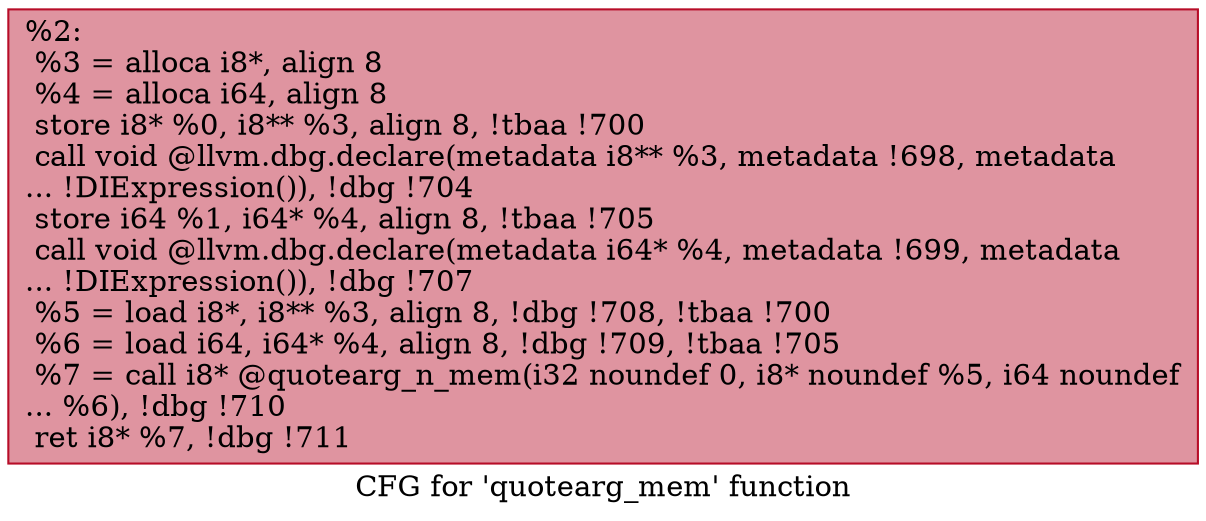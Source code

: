 digraph "CFG for 'quotearg_mem' function" {
	label="CFG for 'quotearg_mem' function";

	Node0x25033d0 [shape=record,color="#b70d28ff", style=filled, fillcolor="#b70d2870",label="{%2:\l  %3 = alloca i8*, align 8\l  %4 = alloca i64, align 8\l  store i8* %0, i8** %3, align 8, !tbaa !700\l  call void @llvm.dbg.declare(metadata i8** %3, metadata !698, metadata\l... !DIExpression()), !dbg !704\l  store i64 %1, i64* %4, align 8, !tbaa !705\l  call void @llvm.dbg.declare(metadata i64* %4, metadata !699, metadata\l... !DIExpression()), !dbg !707\l  %5 = load i8*, i8** %3, align 8, !dbg !708, !tbaa !700\l  %6 = load i64, i64* %4, align 8, !dbg !709, !tbaa !705\l  %7 = call i8* @quotearg_n_mem(i32 noundef 0, i8* noundef %5, i64 noundef\l... %6), !dbg !710\l  ret i8* %7, !dbg !711\l}"];
}
